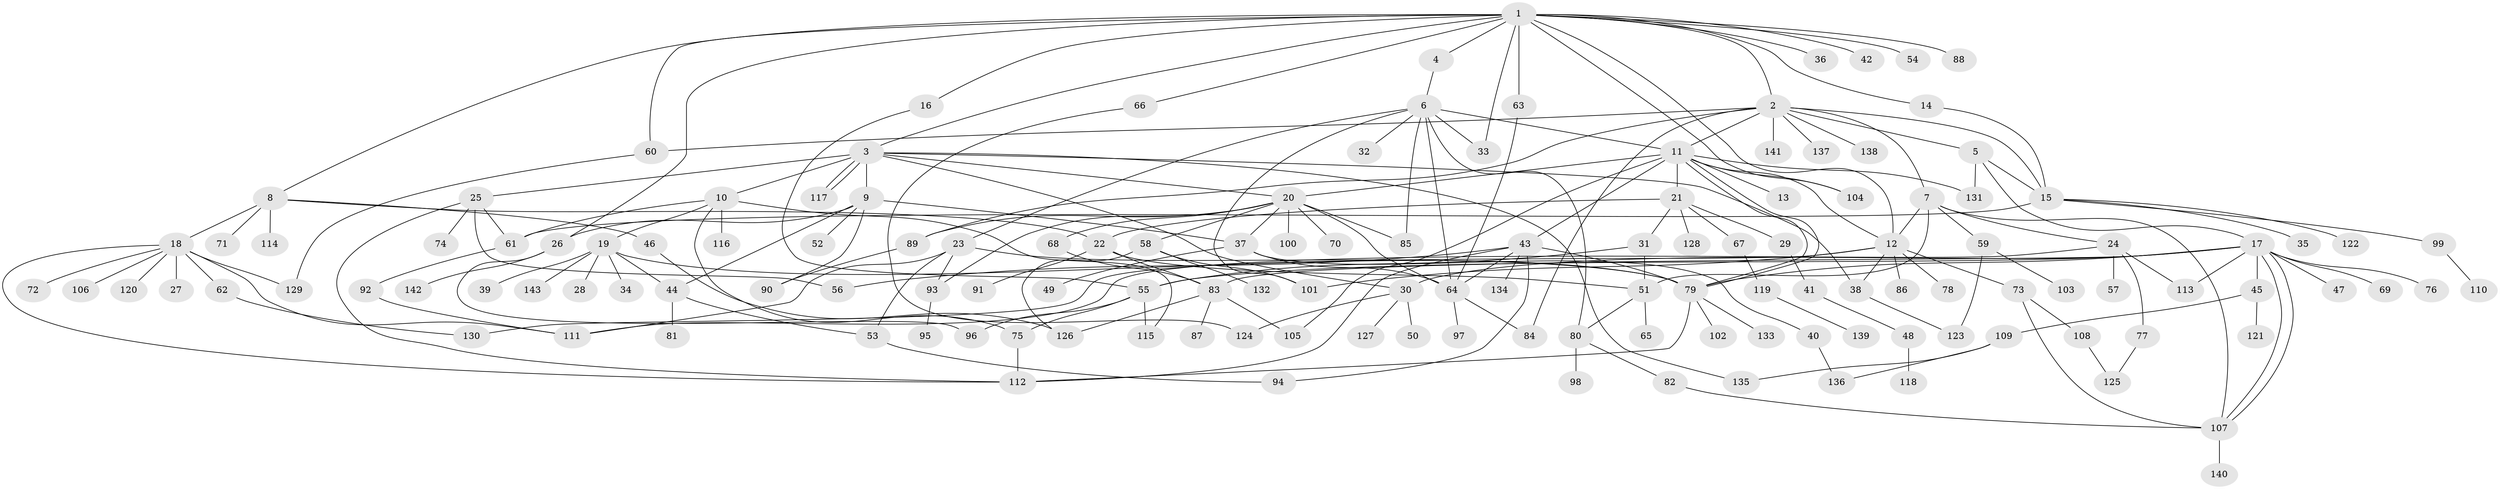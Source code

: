 // Generated by graph-tools (version 1.1) at 2025/11/02/27/25 16:11:13]
// undirected, 143 vertices, 212 edges
graph export_dot {
graph [start="1"]
  node [color=gray90,style=filled];
  1;
  2;
  3;
  4;
  5;
  6;
  7;
  8;
  9;
  10;
  11;
  12;
  13;
  14;
  15;
  16;
  17;
  18;
  19;
  20;
  21;
  22;
  23;
  24;
  25;
  26;
  27;
  28;
  29;
  30;
  31;
  32;
  33;
  34;
  35;
  36;
  37;
  38;
  39;
  40;
  41;
  42;
  43;
  44;
  45;
  46;
  47;
  48;
  49;
  50;
  51;
  52;
  53;
  54;
  55;
  56;
  57;
  58;
  59;
  60;
  61;
  62;
  63;
  64;
  65;
  66;
  67;
  68;
  69;
  70;
  71;
  72;
  73;
  74;
  75;
  76;
  77;
  78;
  79;
  80;
  81;
  82;
  83;
  84;
  85;
  86;
  87;
  88;
  89;
  90;
  91;
  92;
  93;
  94;
  95;
  96;
  97;
  98;
  99;
  100;
  101;
  102;
  103;
  104;
  105;
  106;
  107;
  108;
  109;
  110;
  111;
  112;
  113;
  114;
  115;
  116;
  117;
  118;
  119;
  120;
  121;
  122;
  123;
  124;
  125;
  126;
  127;
  128;
  129;
  130;
  131;
  132;
  133;
  134;
  135;
  136;
  137;
  138;
  139;
  140;
  141;
  142;
  143;
  1 -- 2;
  1 -- 3;
  1 -- 4;
  1 -- 8;
  1 -- 12;
  1 -- 14;
  1 -- 16;
  1 -- 26;
  1 -- 33;
  1 -- 36;
  1 -- 42;
  1 -- 54;
  1 -- 60;
  1 -- 63;
  1 -- 66;
  1 -- 88;
  1 -- 104;
  2 -- 5;
  2 -- 7;
  2 -- 11;
  2 -- 15;
  2 -- 60;
  2 -- 84;
  2 -- 89;
  2 -- 137;
  2 -- 138;
  2 -- 141;
  3 -- 9;
  3 -- 10;
  3 -- 20;
  3 -- 25;
  3 -- 30;
  3 -- 38;
  3 -- 117;
  3 -- 117;
  3 -- 135;
  4 -- 6;
  5 -- 15;
  5 -- 17;
  5 -- 131;
  6 -- 11;
  6 -- 23;
  6 -- 32;
  6 -- 33;
  6 -- 64;
  6 -- 80;
  6 -- 85;
  6 -- 101;
  7 -- 12;
  7 -- 24;
  7 -- 51;
  7 -- 59;
  7 -- 107;
  8 -- 18;
  8 -- 22;
  8 -- 46;
  8 -- 71;
  8 -- 114;
  9 -- 26;
  9 -- 37;
  9 -- 44;
  9 -- 52;
  9 -- 90;
  10 -- 19;
  10 -- 61;
  10 -- 75;
  10 -- 115;
  10 -- 116;
  11 -- 12;
  11 -- 13;
  11 -- 20;
  11 -- 21;
  11 -- 43;
  11 -- 79;
  11 -- 79;
  11 -- 104;
  11 -- 105;
  11 -- 131;
  12 -- 38;
  12 -- 73;
  12 -- 78;
  12 -- 86;
  12 -- 101;
  12 -- 130;
  14 -- 15;
  15 -- 35;
  15 -- 61;
  15 -- 99;
  15 -- 122;
  16 -- 55;
  17 -- 30;
  17 -- 45;
  17 -- 47;
  17 -- 55;
  17 -- 69;
  17 -- 76;
  17 -- 79;
  17 -- 83;
  17 -- 107;
  17 -- 107;
  17 -- 113;
  18 -- 27;
  18 -- 62;
  18 -- 72;
  18 -- 106;
  18 -- 111;
  18 -- 112;
  18 -- 120;
  18 -- 129;
  19 -- 28;
  19 -- 34;
  19 -- 39;
  19 -- 44;
  19 -- 79;
  19 -- 143;
  20 -- 37;
  20 -- 58;
  20 -- 64;
  20 -- 68;
  20 -- 70;
  20 -- 85;
  20 -- 89;
  20 -- 93;
  20 -- 100;
  21 -- 22;
  21 -- 29;
  21 -- 31;
  21 -- 67;
  21 -- 128;
  22 -- 51;
  22 -- 83;
  22 -- 91;
  23 -- 53;
  23 -- 79;
  23 -- 93;
  23 -- 111;
  24 -- 57;
  24 -- 77;
  24 -- 111;
  24 -- 113;
  25 -- 56;
  25 -- 61;
  25 -- 74;
  25 -- 112;
  26 -- 96;
  26 -- 142;
  29 -- 41;
  30 -- 50;
  30 -- 124;
  30 -- 127;
  31 -- 51;
  31 -- 55;
  37 -- 40;
  37 -- 49;
  37 -- 64;
  38 -- 123;
  40 -- 136;
  41 -- 48;
  43 -- 56;
  43 -- 64;
  43 -- 79;
  43 -- 94;
  43 -- 112;
  43 -- 134;
  44 -- 53;
  44 -- 81;
  45 -- 109;
  45 -- 121;
  46 -- 126;
  48 -- 118;
  51 -- 65;
  51 -- 80;
  53 -- 94;
  55 -- 75;
  55 -- 96;
  55 -- 115;
  58 -- 101;
  58 -- 126;
  58 -- 132;
  59 -- 103;
  59 -- 123;
  60 -- 129;
  61 -- 92;
  62 -- 130;
  63 -- 64;
  64 -- 84;
  64 -- 97;
  66 -- 124;
  67 -- 119;
  68 -- 83;
  73 -- 107;
  73 -- 108;
  75 -- 112;
  77 -- 125;
  79 -- 102;
  79 -- 112;
  79 -- 133;
  80 -- 82;
  80 -- 98;
  82 -- 107;
  83 -- 87;
  83 -- 105;
  83 -- 126;
  89 -- 90;
  92 -- 111;
  93 -- 95;
  99 -- 110;
  107 -- 140;
  108 -- 125;
  109 -- 135;
  109 -- 136;
  119 -- 139;
}
